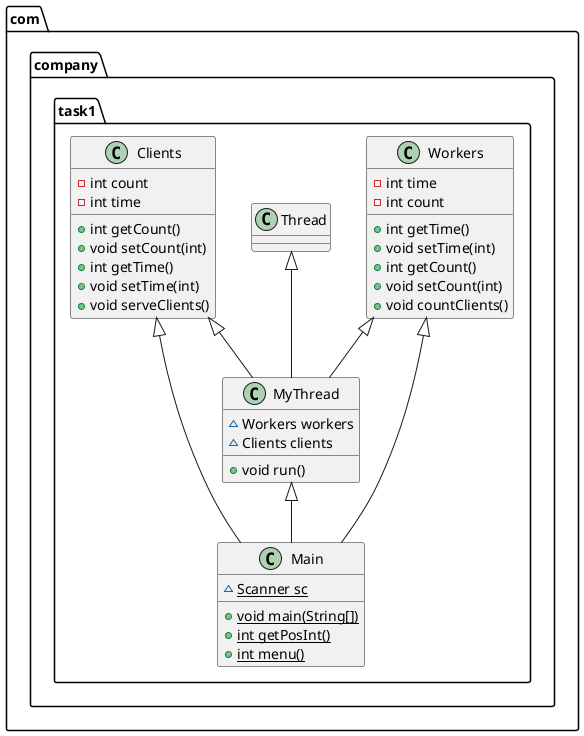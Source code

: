 @startuml
class com.company.task1.Main {
~ {static} Scanner sc
+ {static} void main(String[])
+ {static} int getPosInt()
+ {static} int menu()
}
class com.company.task1.MyThread {
~ Workers workers
~ Clients clients
+ void run()
}
class com.company.task1.Workers {
- int time
- int count
+ int getTime()
+ void setTime(int)
+ int getCount()
+ void setCount(int)
+ void countClients()
}
class com.company.task1.Clients {
- int count
- int time
+ int getCount()
+ void setCount(int)
+ int getTime()
+ void setTime(int)
+ void serveClients()
}


com.company.task1.Thread <|-- com.company.task1.MyThread
com.company.task1.Workers <|-- com.company.task1.Main
com.company.task1.Clients <|-- com.company.task1.Main
com.company.task1.MyThread <|-- com.company.task1.Main
com.company.task1.Workers <|-- com.company.task1.MyThread
com.company.task1.Clients <|-- com.company.task1.MyThread
@enduml